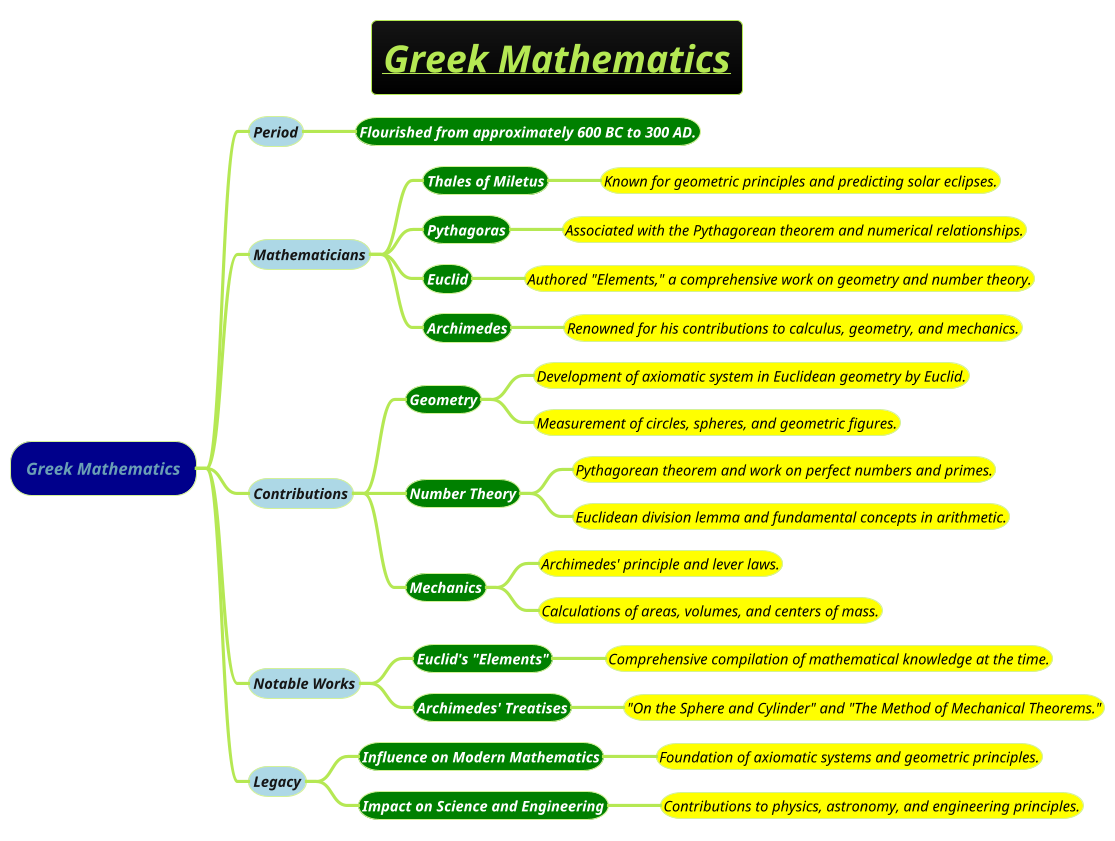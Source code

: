 @startmindmap
title =<i><b><u>Greek Mathematics
!theme hacker

*[#darkblue] <i>Greek Mathematics
**[#lightblue] <i><color #blac><size:14>Period
***[#green] <b><i><color #white><size:14>Flourished from approximately 600 BC to 300 AD.
**[#lightblue] <i><color #blac><size:14>Mathematicians
***[#green] <b><i><color #white><size:14>Thales of Miletus
****[#yellow] <i><color #black><size:14>Known for geometric principles and predicting solar eclipses.
***[#green] <b><i><color #white><size:14>Pythagoras
****[#yellow] <i><color #black><size:14>Associated with the Pythagorean theorem and numerical relationships.
***[#green] <b><i><color #white><size:14>Euclid
****[#yellow] <i><color #black><size:14>Authored "Elements," a comprehensive work on geometry and number theory.
***[#green] <b><i><color #white><size:14>Archimedes
****[#yellow] <i><color #black><size:14>Renowned for his contributions to calculus, geometry, and mechanics.
**[#lightblue] <i><color #blac><size:14>Contributions
***[#green] <b><i><color #white><size:14>Geometry
****[#yellow] <i><color #black><size:14>Development of axiomatic system in Euclidean geometry by Euclid.
****[#yellow] <i><color #black><size:14>Measurement of circles, spheres, and geometric figures.
***[#green] <b><i><color #white><size:14>Number Theory
****[#yellow] <i><color #black><size:14>Pythagorean theorem and work on perfect numbers and primes.
****[#yellow] <i><color #black><size:14>Euclidean division lemma and fundamental concepts in arithmetic.
***[#green] <b><i><color #white><size:14>Mechanics
****[#yellow] <i><color #black><size:14>Archimedes' principle and lever laws.
****[#yellow] <i><color #black><size:14>Calculations of areas, volumes, and centers of mass.
**[#lightblue] <i><color #blac><size:14>Notable Works
***[#green] <b><i><color #white><size:14>Euclid's "Elements"
****[#yellow] <i><color #black><size:14>Comprehensive compilation of mathematical knowledge at the time.
***[#green] <b><i><color #white><size:14>Archimedes' Treatises
****[#yellow] <i><color #black><size:14>"On the Sphere and Cylinder" and "The Method of Mechanical Theorems."
**[#lightblue] <i><color #blac><size:14>Legacy
***[#green] <b><i><color #white><size:14>Influence on Modern Mathematics
****[#yellow] <i><color #black><size:14>Foundation of axiomatic systems and geometric principles.
***[#green] <b><i><color #white><size:14>Impact on Science and Engineering
****[#yellow] <i><color #black><size:14>Contributions to physics, astronomy, and engineering principles.
@endmindmap
